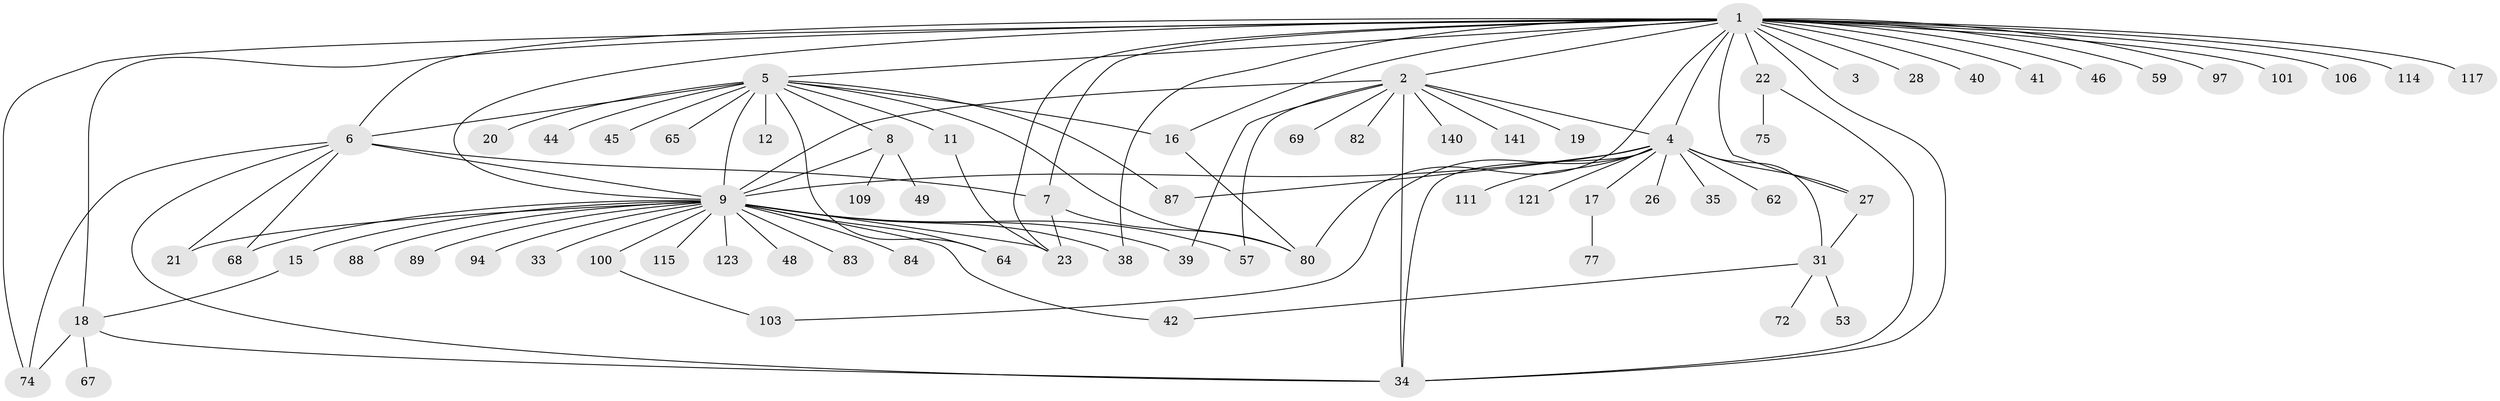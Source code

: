 // original degree distribution, {29: 0.006944444444444444, 11: 0.006944444444444444, 1: 0.4861111111111111, 14: 0.006944444444444444, 13: 0.006944444444444444, 2: 0.24305555555555555, 6: 0.006944444444444444, 4: 0.06944444444444445, 3: 0.125, 10: 0.013888888888888888, 27: 0.006944444444444444, 8: 0.006944444444444444, 7: 0.006944444444444444, 5: 0.006944444444444444}
// Generated by graph-tools (version 1.1) at 2025/14/03/09/25 04:14:21]
// undirected, 72 vertices, 105 edges
graph export_dot {
graph [start="1"]
  node [color=gray90,style=filled];
  1;
  2;
  3;
  4;
  5 [super="+113+131+29+71+10+24"];
  6 [super="+13"];
  7 [super="+25+127"];
  8;
  9 [super="+14+43"];
  11 [super="+143"];
  12;
  15;
  16 [super="+61+50"];
  17;
  18 [super="+86+99+30"];
  19;
  20;
  21 [super="+56"];
  22;
  23 [super="+51+128+73"];
  26;
  27 [super="+76"];
  28;
  31 [super="+98+37"];
  33;
  34 [super="+92+124+133+118"];
  35 [super="+47"];
  38 [super="+63+137"];
  39 [super="+120"];
  40;
  41;
  42 [super="+119+144"];
  44;
  45;
  46;
  48;
  49;
  53;
  57 [super="+107+85+79"];
  59 [super="+70"];
  62;
  64 [super="+66"];
  65;
  67;
  68 [super="+136"];
  69;
  72;
  74 [super="+78"];
  75;
  77;
  80 [super="+116"];
  82;
  83;
  84;
  87 [super="+135"];
  88 [super="+130"];
  89;
  94;
  97;
  100 [super="+138"];
  101;
  103 [super="+105"];
  106;
  109;
  111 [super="+126"];
  114;
  115;
  117;
  121;
  123;
  140;
  141;
  1 -- 2;
  1 -- 3;
  1 -- 4;
  1 -- 5 [weight=2];
  1 -- 6;
  1 -- 7;
  1 -- 18;
  1 -- 22;
  1 -- 27;
  1 -- 28;
  1 -- 34 [weight=2];
  1 -- 38;
  1 -- 40;
  1 -- 41;
  1 -- 46;
  1 -- 59;
  1 -- 74;
  1 -- 80;
  1 -- 97;
  1 -- 101;
  1 -- 106;
  1 -- 114;
  1 -- 117;
  1 -- 23;
  1 -- 9;
  1 -- 16;
  2 -- 4;
  2 -- 19;
  2 -- 34;
  2 -- 57;
  2 -- 69;
  2 -- 82;
  2 -- 140;
  2 -- 141;
  2 -- 9;
  2 -- 39;
  4 -- 17;
  4 -- 26;
  4 -- 27;
  4 -- 31;
  4 -- 34;
  4 -- 35;
  4 -- 62;
  4 -- 87;
  4 -- 103;
  4 -- 111;
  4 -- 121;
  4 -- 9;
  5 -- 8;
  5 -- 12 [weight=2];
  5 -- 16;
  5 -- 20;
  5 -- 87;
  5 -- 9 [weight=2];
  5 -- 44;
  5 -- 6 [weight=2];
  5 -- 64;
  5 -- 65;
  5 -- 11 [weight=2];
  5 -- 45;
  5 -- 80;
  6 -- 34 [weight=2];
  6 -- 68;
  6 -- 7;
  6 -- 9;
  6 -- 74;
  6 -- 21;
  7 -- 23 [weight=2];
  7 -- 80;
  8 -- 9;
  8 -- 49;
  8 -- 109;
  9 -- 64;
  9 -- 68;
  9 -- 15;
  9 -- 83;
  9 -- 84;
  9 -- 21;
  9 -- 23;
  9 -- 88;
  9 -- 89;
  9 -- 94;
  9 -- 33;
  9 -- 100;
  9 -- 38;
  9 -- 39;
  9 -- 42;
  9 -- 48;
  9 -- 115;
  9 -- 123;
  9 -- 57;
  11 -- 23;
  15 -- 18;
  16 -- 80;
  17 -- 77;
  18 -- 34;
  18 -- 67;
  18 -- 74;
  22 -- 34;
  22 -- 75;
  27 -- 31;
  31 -- 53;
  31 -- 72;
  31 -- 42;
  100 -- 103;
}
